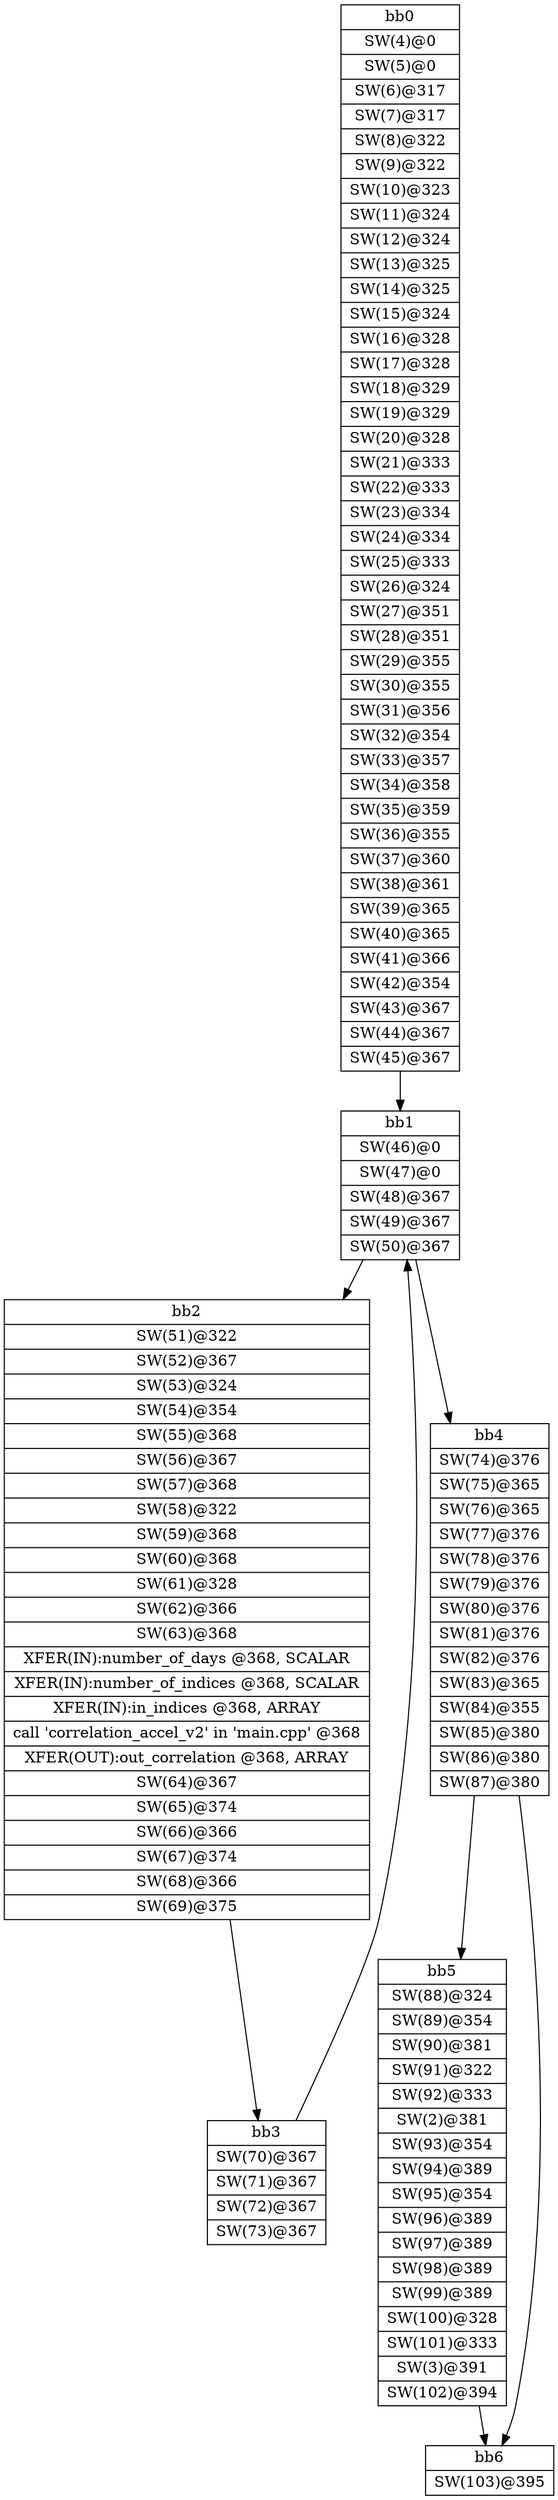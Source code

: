 digraph CDFG {
node [shape=record];
bb0 [shape=record, label = "{bb0|<x0x21524f0>SW(4)@0\n|<x0x2152570>SW(5)@0\n|<x0x2152b50>SW(6)@317\n|<x0x2152d90>SW(7)@317\n|<x0x2152fd0>SW(8)@322\n|<x0x2153200>SW(9)@322\n|<x0x2153430>SW(10)@323\n|<x0x2153660>SW(11)@324\n|<x0x2153890>SW(12)@324\n|<x0x2153ac0>SW(13)@325\n|<x0x2155260>SW(14)@325\n|<x0x2157480>SW(15)@324\n|<x0x21576c0>SW(16)@328\n|<x0x21578f0>SW(17)@328\n|<x0x2157b20>SW(18)@329\n|<x0x2157d70>SW(19)@329\n|<x0x2157f80>SW(20)@328\n|<x0x21581c0>SW(21)@333\n|<x0x21583f0>SW(22)@333\n|<x0x2158620>SW(23)@334\n|<x0x2158870>SW(24)@334\n|<x0x2158a80>SW(25)@333\n|<x0x2158cc0>SW(26)@324\n|<x0x2158ef0>SW(27)@351\n|<x0x214f090>SW(28)@351\n|<x0x214f2b0>SW(29)@355\n|<x0x214f4e0>SW(30)@355\n|<x0x214f6f0>SW(31)@356\n|<x0x214f940>SW(32)@354\n|<x0x214fb90>SW(33)@357\n|<x0x214fe00>SW(34)@358\n|<x0x2150050>SW(35)@359\n|<x0x21502a0>SW(36)@355\n|<x0x21504e0>SW(37)@360\n|<x0x2150740>SW(38)@361\n|<x0x2150990>SW(39)@365\n|<x0x2150bb0>SW(40)@365\n|<x0x2150df0>SW(41)@366\n|<x0x2151020>SW(42)@354\n|<x0x2155470>SW(43)@367\n|<x0x2155690>SW(44)@367\n|<x0x21558d0>SW(45)@367\n}"];
bb1 [shape=record, label = "{bb1|<x0x2155c70>SW(46)@0\n|<x0x2155de0>SW(47)@0\n|<x0x2155f80>SW(48)@367\n|<x0x21561b0>SW(49)@367\n|<x0x21563c0>SW(50)@367\n}"];
bb2 [shape=record, label = "{bb2|<x0x2155b50>SW(51)@322\n|<x0x2156990>SW(52)@367\n|<x0x2156bc0>SW(53)@324\n|<x0x2156df0>SW(54)@354\n|<x0x2157040>SW(55)@368\n|<x0x2157260>SW(56)@367\n|<x0x2159960>SW(57)@368\n|<x0x2159b70>SW(58)@322\n|<x0x2159da0>SW(59)@368\n|<x0x2159fb0>SW(60)@368\n|<x0x215a1d0>SW(61)@328\n|<x0x215a400>SW(62)@366\n|<x0x215a630>SW(63)@368\n|<x0x2160950>XFER(IN):number_of_days @368, SCALAR\n|<x0x2160a30>XFER(IN):number_of_indices @368, SCALAR\n|<x0x2160b10>XFER(IN):in_indices @368, ARRAY\n|<x0x214a320>call 'correlation_accel_v2' in 'main.cpp' @368\n|<x0x2161ed0>XFER(OUT):out_correlation @368, ARRAY\n|<x0x215a880>SW(64)@367\n|<x0x215aab0>SW(65)@374\n|<x0x215acc0>SW(66)@366\n|<x0x215aef0>SW(67)@374\n|<x0x215b110>SW(68)@366\n|<x0x215b350>SW(69)@375\n}"];
bb3 [shape=record, label = "{bb3|<x0x215b690>SW(70)@367\n|<x0x215b980>SW(71)@367\n|<x0x215baf0>SW(72)@367\n|<x0x215bd30>SW(73)@367\n}"];
bb4 [shape=record, label = "{bb4|<x0x215c140>SW(74)@376\n|<x0x215c330>SW(75)@365\n|<x0x215c570>SW(76)@365\n|<x0x215c7a0>SW(77)@376\n|<x0x215c9b0>SW(78)@376\n|<x0x215cbc0>SW(79)@376\n|<x0x215cc60>SW(80)@376\n|<x0x215ce70>SW(81)@376\n|<x0x215d0d0>SW(82)@376\n|<x0x215d2f0>SW(83)@365\n|<x0x215d530>SW(84)@355\n|<x0x215d770>SW(85)@380\n|<x0x215db50>SW(86)@380\n|<x0x215dd10>SW(87)@380\n}"];
bb5 [shape=record, label = "{bb5|<x0x215e060>SW(88)@324\n|<x0x215e290>SW(89)@354\n|<x0x215e4e0>SW(90)@381\n|<x0x215e700>SW(91)@322\n|<x0x215e930>SW(92)@333\n|<x0x214f030>SW(2)@381\n|<x0x215eb80>SW(93)@354\n|<x0x215edd0>SW(94)@389\n|<x0x215eff0>SW(95)@354\n|<x0x215f240>SW(96)@389\n|<x0x215f450>SW(97)@389\n|<x0x215f660>SW(98)@389\n|<x0x215f870>SW(99)@389\n|<x0x215fab0>SW(100)@328\n|<x0x215fd40>SW(101)@333\n|<x0x214ed10>SW(3)@391\n|<x0x215ff20>SW(102)@394\n}"];
bb6 [shape=record, label = "{bb6|<x0x2160260>SW(103)@395\n}"];
bb0 -> bb1
bb1 -> bb2
bb1 -> bb4
bb2 -> bb3
bb3 -> bb1
bb4 -> bb5
bb4 -> bb6
bb5 -> bb6
}
